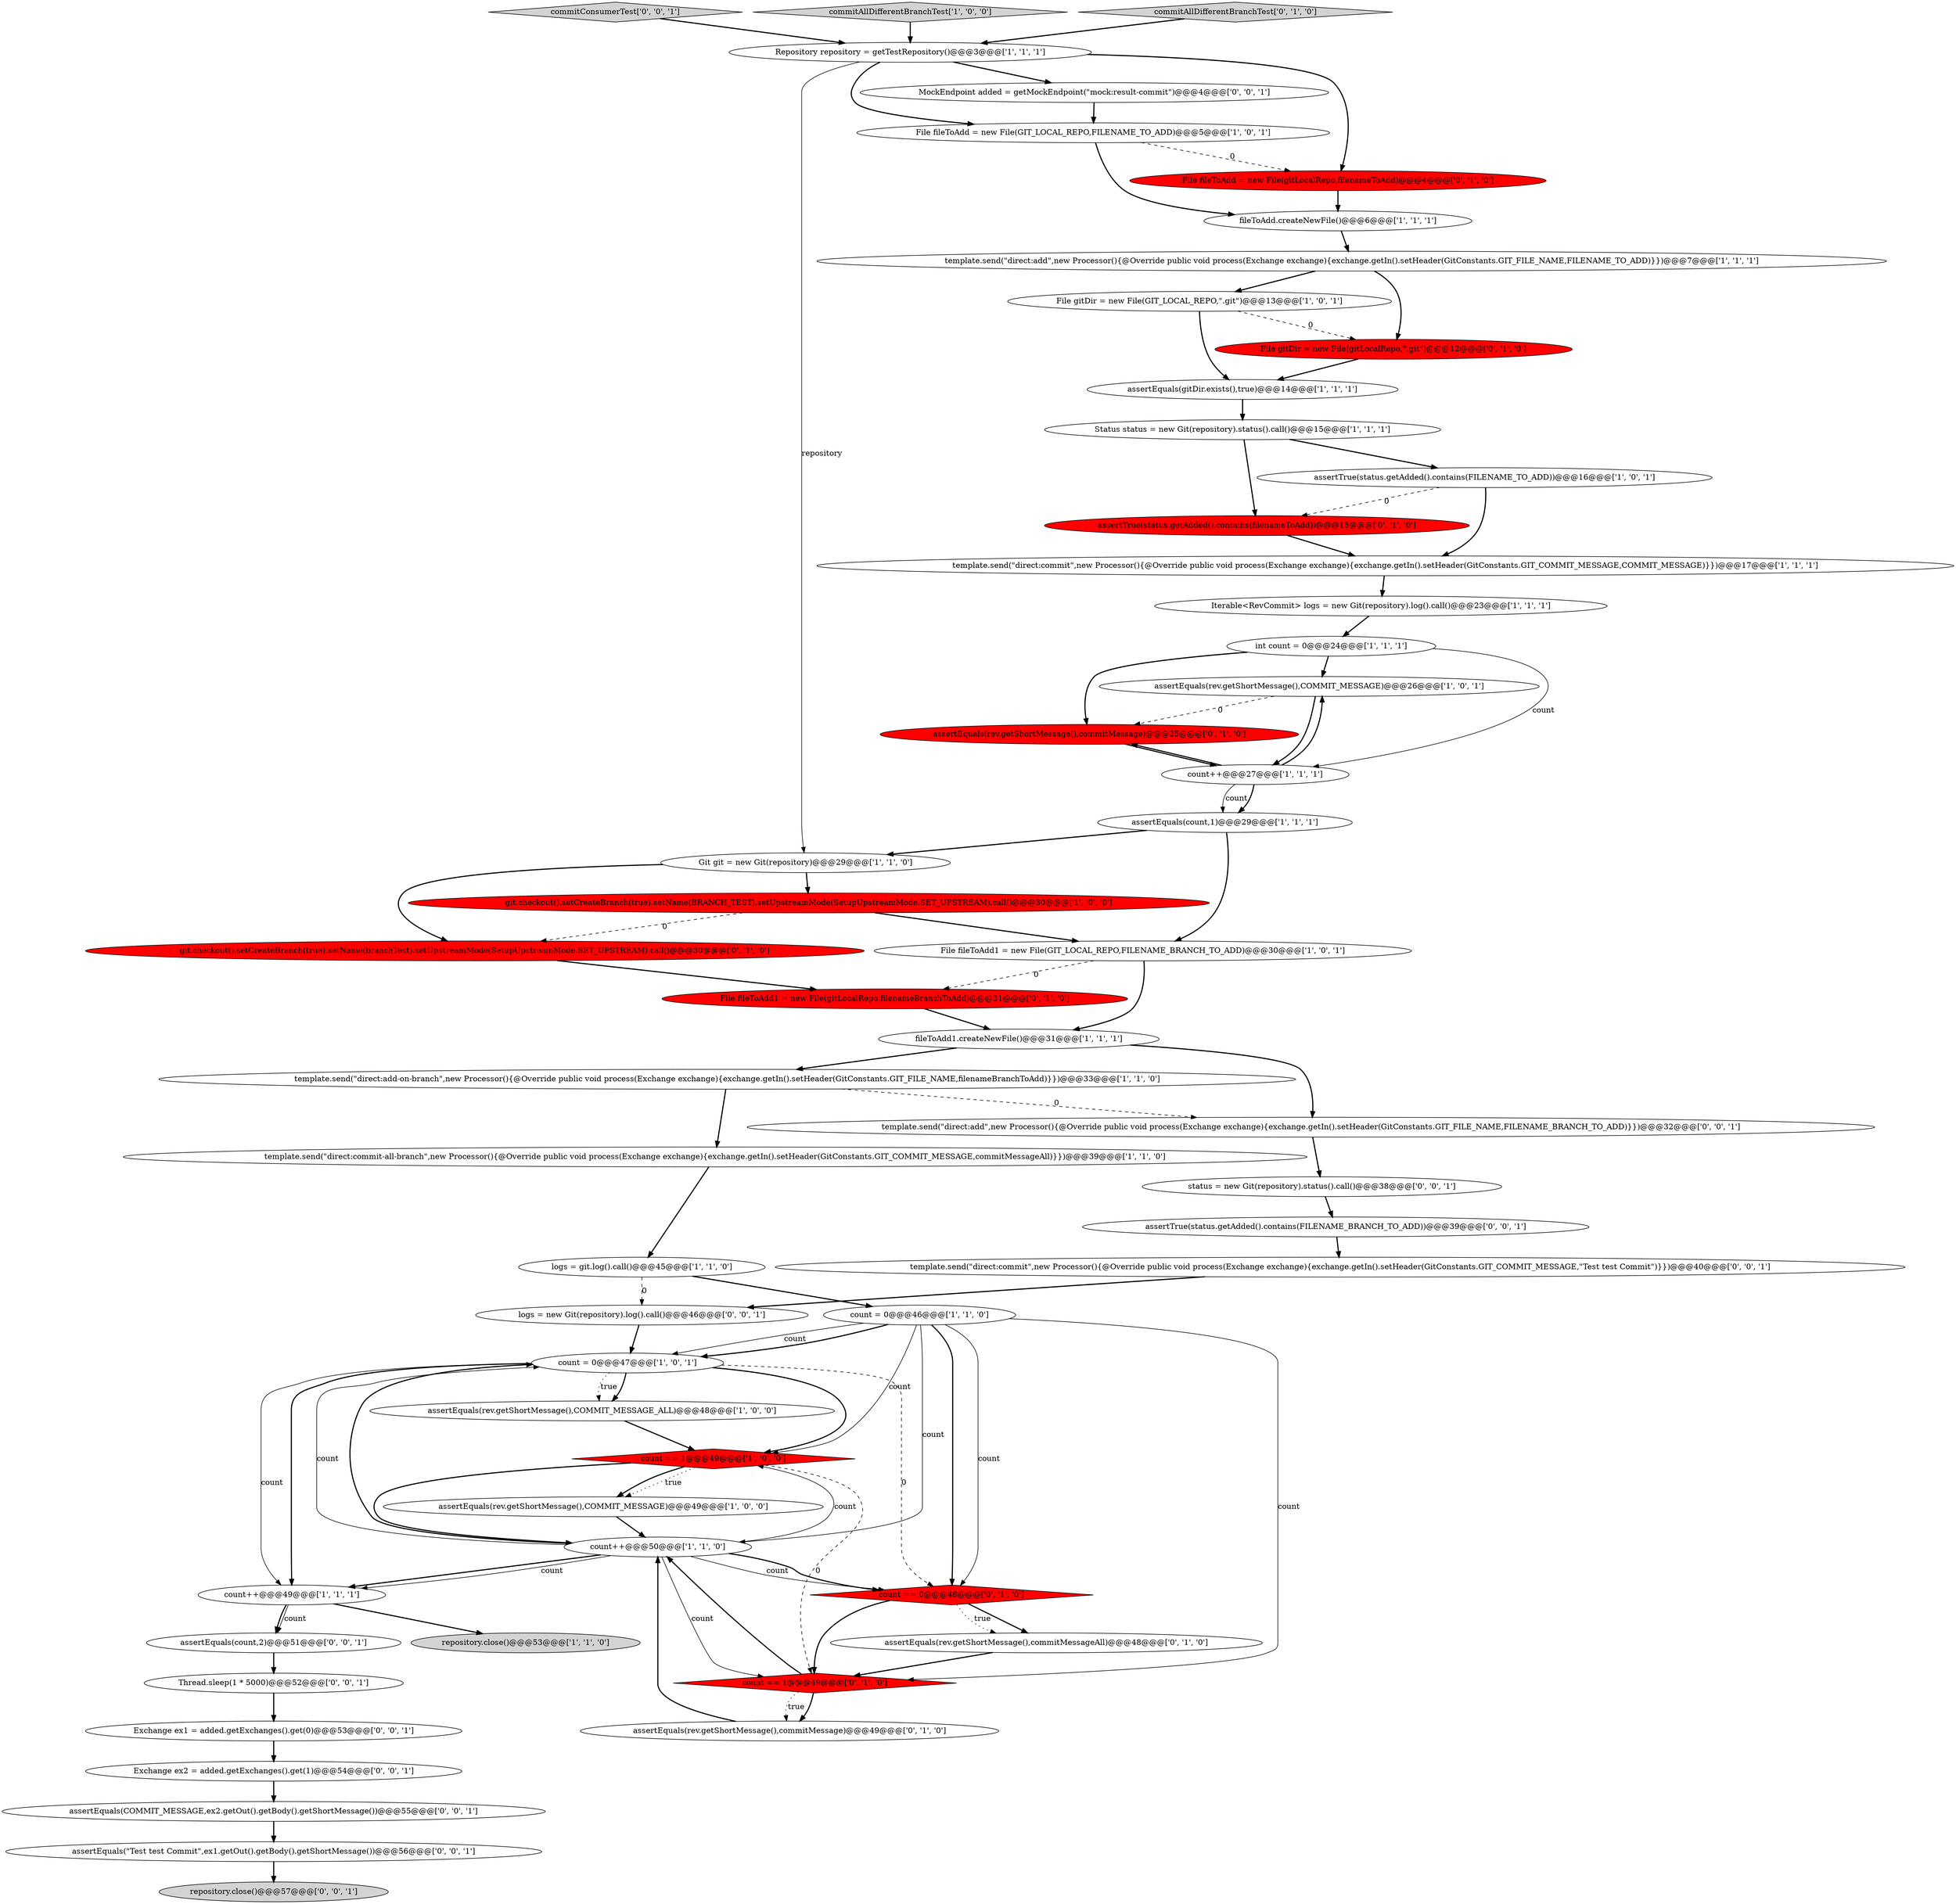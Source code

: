 digraph {
0 [style = filled, label = "Iterable<RevCommit> logs = new Git(repository).log().call()@@@23@@@['1', '1', '1']", fillcolor = white, shape = ellipse image = "AAA0AAABBB1BBB"];
46 [style = filled, label = "assertEquals(COMMIT_MESSAGE,ex2.getOut().getBody().getShortMessage())@@@55@@@['0', '0', '1']", fillcolor = white, shape = ellipse image = "AAA0AAABBB3BBB"];
28 [style = filled, label = "File gitDir = new File(GIT_LOCAL_REPO,\".git\")@@@13@@@['1', '0', '1']", fillcolor = white, shape = ellipse image = "AAA0AAABBB1BBB"];
29 [style = filled, label = "count++@@@50@@@['1', '1', '0']", fillcolor = white, shape = ellipse image = "AAA0AAABBB1BBB"];
30 [style = filled, label = "File fileToAdd1 = new File(gitLocalRepo,filenameBranchToAdd)@@@31@@@['0', '1', '0']", fillcolor = red, shape = ellipse image = "AAA1AAABBB2BBB"];
13 [style = filled, label = "File fileToAdd1 = new File(GIT_LOCAL_REPO,FILENAME_BRANCH_TO_ADD)@@@30@@@['1', '0', '1']", fillcolor = white, shape = ellipse image = "AAA0AAABBB1BBB"];
14 [style = filled, label = "Status status = new Git(repository).status().call()@@@15@@@['1', '1', '1']", fillcolor = white, shape = ellipse image = "AAA0AAABBB1BBB"];
37 [style = filled, label = "git.checkout().setCreateBranch(true).setName(branchTest).setUpstreamMode(SetupUpstreamMode.SET_UPSTREAM).call()@@@30@@@['0', '1', '0']", fillcolor = red, shape = ellipse image = "AAA1AAABBB2BBB"];
47 [style = filled, label = "Exchange ex1 = added.getExchanges().get(0)@@@53@@@['0', '0', '1']", fillcolor = white, shape = ellipse image = "AAA0AAABBB3BBB"];
10 [style = filled, label = "assertEquals(rev.getShortMessage(),COMMIT_MESSAGE)@@@26@@@['1', '0', '1']", fillcolor = white, shape = ellipse image = "AAA0AAABBB1BBB"];
32 [style = filled, label = "assertEquals(rev.getShortMessage(),commitMessage)@@@25@@@['0', '1', '0']", fillcolor = red, shape = ellipse image = "AAA1AAABBB2BBB"];
2 [style = filled, label = "count++@@@49@@@['1', '1', '1']", fillcolor = white, shape = ellipse image = "AAA0AAABBB1BBB"];
4 [style = filled, label = "int count = 0@@@24@@@['1', '1', '1']", fillcolor = white, shape = ellipse image = "AAA0AAABBB1BBB"];
54 [style = filled, label = "logs = new Git(repository).log().call()@@@46@@@['0', '0', '1']", fillcolor = white, shape = ellipse image = "AAA0AAABBB3BBB"];
21 [style = filled, label = "assertEquals(rev.getShortMessage(),COMMIT_MESSAGE_ALL)@@@48@@@['1', '0', '0']", fillcolor = white, shape = ellipse image = "AAA0AAABBB1BBB"];
40 [style = filled, label = "assertTrue(status.getAdded().contains(filenameToAdd))@@@15@@@['0', '1', '0']", fillcolor = red, shape = ellipse image = "AAA1AAABBB2BBB"];
11 [style = filled, label = "template.send(\"direct:commit-all-branch\",new Processor(){@Override public void process(Exchange exchange){exchange.getIn().setHeader(GitConstants.GIT_COMMIT_MESSAGE,commitMessageAll)}})@@@39@@@['1', '1', '0']", fillcolor = white, shape = ellipse image = "AAA0AAABBB1BBB"];
23 [style = filled, label = "assertEquals(rev.getShortMessage(),COMMIT_MESSAGE)@@@49@@@['1', '0', '0']", fillcolor = white, shape = ellipse image = "AAA0AAABBB1BBB"];
26 [style = filled, label = "assertEquals(count,1)@@@29@@@['1', '1', '1']", fillcolor = white, shape = ellipse image = "AAA0AAABBB1BBB"];
53 [style = filled, label = "MockEndpoint added = getMockEndpoint(\"mock:result-commit\")@@@4@@@['0', '0', '1']", fillcolor = white, shape = ellipse image = "AAA0AAABBB3BBB"];
42 [style = filled, label = "Thread.sleep(1 * 5000)@@@52@@@['0', '0', '1']", fillcolor = white, shape = ellipse image = "AAA0AAABBB3BBB"];
35 [style = filled, label = "count == 0@@@48@@@['0', '1', '0']", fillcolor = red, shape = diamond image = "AAA1AAABBB2BBB"];
52 [style = filled, label = "status = new Git(repository).status().call()@@@38@@@['0', '0', '1']", fillcolor = white, shape = ellipse image = "AAA0AAABBB3BBB"];
16 [style = filled, label = "Git git = new Git(repository)@@@29@@@['1', '1', '0']", fillcolor = white, shape = ellipse image = "AAA0AAABBB1BBB"];
25 [style = filled, label = "count = 0@@@47@@@['1', '0', '1']", fillcolor = white, shape = ellipse image = "AAA0AAABBB1BBB"];
1 [style = filled, label = "fileToAdd1.createNewFile()@@@31@@@['1', '1', '1']", fillcolor = white, shape = ellipse image = "AAA0AAABBB1BBB"];
43 [style = filled, label = "assertEquals(count,2)@@@51@@@['0', '0', '1']", fillcolor = white, shape = ellipse image = "AAA0AAABBB3BBB"];
5 [style = filled, label = "repository.close()@@@53@@@['1', '1', '0']", fillcolor = lightgray, shape = ellipse image = "AAA0AAABBB1BBB"];
51 [style = filled, label = "commitConsumerTest['0', '0', '1']", fillcolor = lightgray, shape = diamond image = "AAA0AAABBB3BBB"];
22 [style = filled, label = "assertEquals(gitDir.exists(),true)@@@14@@@['1', '1', '1']", fillcolor = white, shape = ellipse image = "AAA0AAABBB1BBB"];
9 [style = filled, label = "File fileToAdd = new File(GIT_LOCAL_REPO,FILENAME_TO_ADD)@@@5@@@['1', '0', '1']", fillcolor = white, shape = ellipse image = "AAA0AAABBB1BBB"];
36 [style = filled, label = "File fileToAdd = new File(gitLocalRepo,filenameToAdd)@@@4@@@['0', '1', '0']", fillcolor = red, shape = ellipse image = "AAA1AAABBB2BBB"];
49 [style = filled, label = "assertEquals(\"Test test Commit\",ex1.getOut().getBody().getShortMessage())@@@56@@@['0', '0', '1']", fillcolor = white, shape = ellipse image = "AAA0AAABBB3BBB"];
17 [style = filled, label = "git.checkout().setCreateBranch(true).setName(BRANCH_TEST).setUpstreamMode(SetupUpstreamMode.SET_UPSTREAM).call()@@@30@@@['1', '0', '0']", fillcolor = red, shape = ellipse image = "AAA1AAABBB1BBB"];
39 [style = filled, label = "count == 1@@@49@@@['0', '1', '0']", fillcolor = red, shape = diamond image = "AAA1AAABBB2BBB"];
31 [style = filled, label = "assertEquals(rev.getShortMessage(),commitMessageAll)@@@48@@@['0', '1', '0']", fillcolor = white, shape = ellipse image = "AAA0AAABBB2BBB"];
6 [style = filled, label = "template.send(\"direct:add\",new Processor(){@Override public void process(Exchange exchange){exchange.getIn().setHeader(GitConstants.GIT_FILE_NAME,FILENAME_TO_ADD)}})@@@7@@@['1', '1', '1']", fillcolor = white, shape = ellipse image = "AAA0AAABBB1BBB"];
12 [style = filled, label = "template.send(\"direct:add-on-branch\",new Processor(){@Override public void process(Exchange exchange){exchange.getIn().setHeader(GitConstants.GIT_FILE_NAME,filenameBranchToAdd)}})@@@33@@@['1', '1', '0']", fillcolor = white, shape = ellipse image = "AAA0AAABBB1BBB"];
18 [style = filled, label = "count = 0@@@46@@@['1', '1', '0']", fillcolor = white, shape = ellipse image = "AAA0AAABBB1BBB"];
50 [style = filled, label = "template.send(\"direct:commit\",new Processor(){@Override public void process(Exchange exchange){exchange.getIn().setHeader(GitConstants.GIT_COMMIT_MESSAGE,\"Test test Commit\")}})@@@40@@@['0', '0', '1']", fillcolor = white, shape = ellipse image = "AAA0AAABBB3BBB"];
48 [style = filled, label = "repository.close()@@@57@@@['0', '0', '1']", fillcolor = lightgray, shape = ellipse image = "AAA0AAABBB3BBB"];
33 [style = filled, label = "assertEquals(rev.getShortMessage(),commitMessage)@@@49@@@['0', '1', '0']", fillcolor = white, shape = ellipse image = "AAA0AAABBB2BBB"];
3 [style = filled, label = "fileToAdd.createNewFile()@@@6@@@['1', '1', '1']", fillcolor = white, shape = ellipse image = "AAA0AAABBB1BBB"];
44 [style = filled, label = "assertTrue(status.getAdded().contains(FILENAME_BRANCH_TO_ADD))@@@39@@@['0', '0', '1']", fillcolor = white, shape = ellipse image = "AAA0AAABBB3BBB"];
38 [style = filled, label = "File gitDir = new File(gitLocalRepo,\".git\")@@@12@@@['0', '1', '0']", fillcolor = red, shape = ellipse image = "AAA1AAABBB2BBB"];
19 [style = filled, label = "template.send(\"direct:commit\",new Processor(){@Override public void process(Exchange exchange){exchange.getIn().setHeader(GitConstants.GIT_COMMIT_MESSAGE,COMMIT_MESSAGE)}})@@@17@@@['1', '1', '1']", fillcolor = white, shape = ellipse image = "AAA0AAABBB1BBB"];
24 [style = filled, label = "logs = git.log().call()@@@45@@@['1', '1', '0']", fillcolor = white, shape = ellipse image = "AAA0AAABBB1BBB"];
15 [style = filled, label = "count++@@@27@@@['1', '1', '1']", fillcolor = white, shape = ellipse image = "AAA0AAABBB1BBB"];
41 [style = filled, label = "Exchange ex2 = added.getExchanges().get(1)@@@54@@@['0', '0', '1']", fillcolor = white, shape = ellipse image = "AAA0AAABBB3BBB"];
8 [style = filled, label = "assertTrue(status.getAdded().contains(FILENAME_TO_ADD))@@@16@@@['1', '0', '1']", fillcolor = white, shape = ellipse image = "AAA0AAABBB1BBB"];
20 [style = filled, label = "Repository repository = getTestRepository()@@@3@@@['1', '1', '1']", fillcolor = white, shape = ellipse image = "AAA0AAABBB1BBB"];
45 [style = filled, label = "template.send(\"direct:add\",new Processor(){@Override public void process(Exchange exchange){exchange.getIn().setHeader(GitConstants.GIT_FILE_NAME,FILENAME_BRANCH_TO_ADD)}})@@@32@@@['0', '0', '1']", fillcolor = white, shape = ellipse image = "AAA0AAABBB3BBB"];
7 [style = filled, label = "commitAllDifferentBranchTest['1', '0', '0']", fillcolor = lightgray, shape = diamond image = "AAA0AAABBB1BBB"];
34 [style = filled, label = "commitAllDifferentBranchTest['0', '1', '0']", fillcolor = lightgray, shape = diamond image = "AAA0AAABBB2BBB"];
27 [style = filled, label = "count == 1@@@49@@@['1', '0', '0']", fillcolor = red, shape = diamond image = "AAA1AAABBB1BBB"];
9->36 [style = dashed, label="0"];
52->44 [style = bold, label=""];
15->10 [style = bold, label=""];
16->37 [style = bold, label=""];
29->27 [style = solid, label="count"];
34->20 [style = bold, label=""];
20->9 [style = bold, label=""];
43->42 [style = bold, label=""];
49->48 [style = bold, label=""];
27->23 [style = dotted, label="true"];
29->39 [style = solid, label="count"];
13->1 [style = bold, label=""];
23->29 [style = bold, label=""];
29->2 [style = bold, label=""];
10->32 [style = dashed, label="0"];
1->12 [style = bold, label=""];
18->35 [style = bold, label=""];
18->25 [style = solid, label="count"];
50->54 [style = bold, label=""];
25->21 [style = bold, label=""];
25->21 [style = dotted, label="true"];
39->29 [style = bold, label=""];
4->15 [style = solid, label="count"];
35->31 [style = bold, label=""];
12->11 [style = bold, label=""];
44->50 [style = bold, label=""];
15->26 [style = solid, label="count"];
16->17 [style = bold, label=""];
24->18 [style = bold, label=""];
25->2 [style = bold, label=""];
26->13 [style = bold, label=""];
33->29 [style = bold, label=""];
25->27 [style = bold, label=""];
26->16 [style = bold, label=""];
6->38 [style = bold, label=""];
54->25 [style = bold, label=""];
18->27 [style = solid, label="count"];
29->35 [style = solid, label="count"];
18->25 [style = bold, label=""];
47->41 [style = bold, label=""];
29->2 [style = solid, label="count"];
41->46 [style = bold, label=""];
14->8 [style = bold, label=""];
29->35 [style = bold, label=""];
27->29 [style = bold, label=""];
22->14 [style = bold, label=""];
18->29 [style = solid, label="count"];
1->45 [style = bold, label=""];
45->52 [style = bold, label=""];
2->43 [style = bold, label=""];
4->10 [style = bold, label=""];
8->40 [style = dashed, label="0"];
12->45 [style = dashed, label="0"];
21->27 [style = bold, label=""];
37->30 [style = bold, label=""];
35->39 [style = bold, label=""];
42->47 [style = bold, label=""];
40->19 [style = bold, label=""];
3->6 [style = bold, label=""];
7->20 [style = bold, label=""];
11->24 [style = bold, label=""];
35->31 [style = dotted, label="true"];
51->20 [style = bold, label=""];
19->0 [style = bold, label=""];
39->33 [style = bold, label=""];
25->2 [style = solid, label="count"];
27->39 [style = dashed, label="0"];
9->3 [style = bold, label=""];
20->16 [style = solid, label="repository"];
17->13 [style = bold, label=""];
18->35 [style = solid, label="count"];
31->39 [style = bold, label=""];
53->9 [style = bold, label=""];
20->36 [style = bold, label=""];
28->22 [style = bold, label=""];
28->38 [style = dashed, label="0"];
2->5 [style = bold, label=""];
10->15 [style = bold, label=""];
30->1 [style = bold, label=""];
8->19 [style = bold, label=""];
46->49 [style = bold, label=""];
29->25 [style = bold, label=""];
20->53 [style = bold, label=""];
25->35 [style = dashed, label="0"];
18->39 [style = solid, label="count"];
2->43 [style = solid, label="count"];
29->25 [style = solid, label="count"];
15->26 [style = bold, label=""];
24->54 [style = dashed, label="0"];
0->4 [style = bold, label=""];
32->15 [style = bold, label=""];
27->23 [style = bold, label=""];
17->37 [style = dashed, label="0"];
38->22 [style = bold, label=""];
15->32 [style = bold, label=""];
13->30 [style = dashed, label="0"];
14->40 [style = bold, label=""];
39->33 [style = dotted, label="true"];
4->32 [style = bold, label=""];
6->28 [style = bold, label=""];
36->3 [style = bold, label=""];
}
